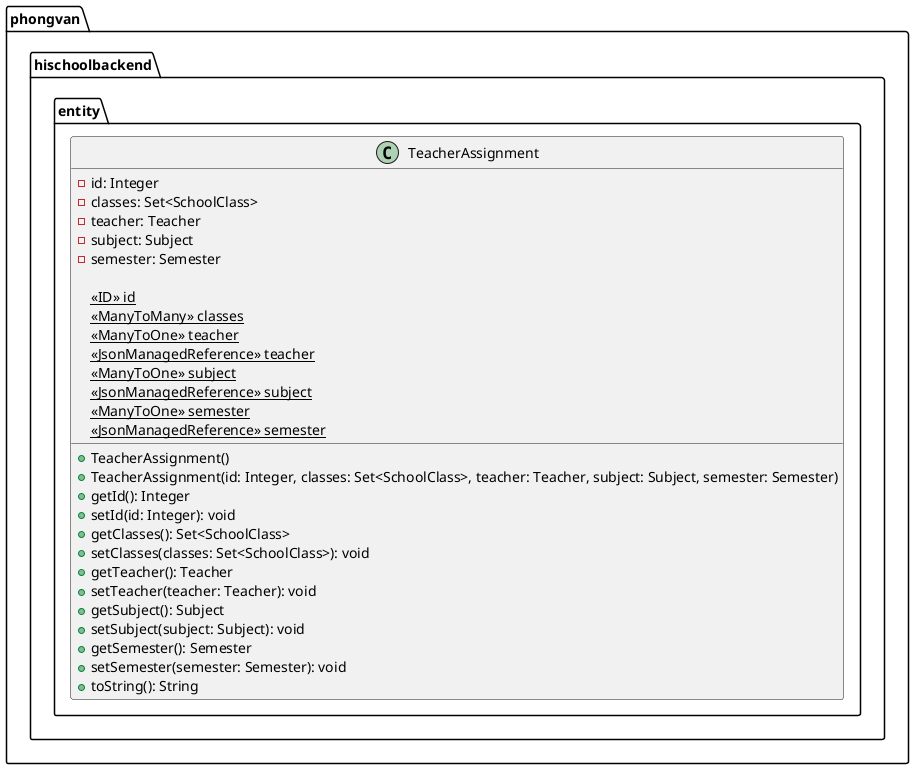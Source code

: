 @startuml

package phongvan.hischoolbackend.entity {
    class TeacherAssignment {
        - id: Integer
        - classes: Set<SchoolClass>
        - teacher: Teacher
        - subject: Subject
        - semester: Semester

        {static} <<ID>> id
        {static} <<ManyToMany>> classes
        {static} <<ManyToOne>> teacher
        {static} <<JsonManagedReference>> teacher
        {static} <<ManyToOne>> subject
        {static} <<JsonManagedReference>> subject
        {static} <<ManyToOne>> semester
        {static} <<JsonManagedReference>> semester

        + TeacherAssignment()
        + TeacherAssignment(id: Integer, classes: Set<SchoolClass>, teacher: Teacher, subject: Subject, semester: Semester)
        + getId(): Integer
        + setId(id: Integer): void
        + getClasses(): Set<SchoolClass>
        + setClasses(classes: Set<SchoolClass>): void
        + getTeacher(): Teacher
        + setTeacher(teacher: Teacher): void
        + getSubject(): Subject
        + setSubject(subject: Subject): void
        + getSemester(): Semester
        + setSemester(semester: Semester): void
        + toString(): String
    }
}

@enduml
